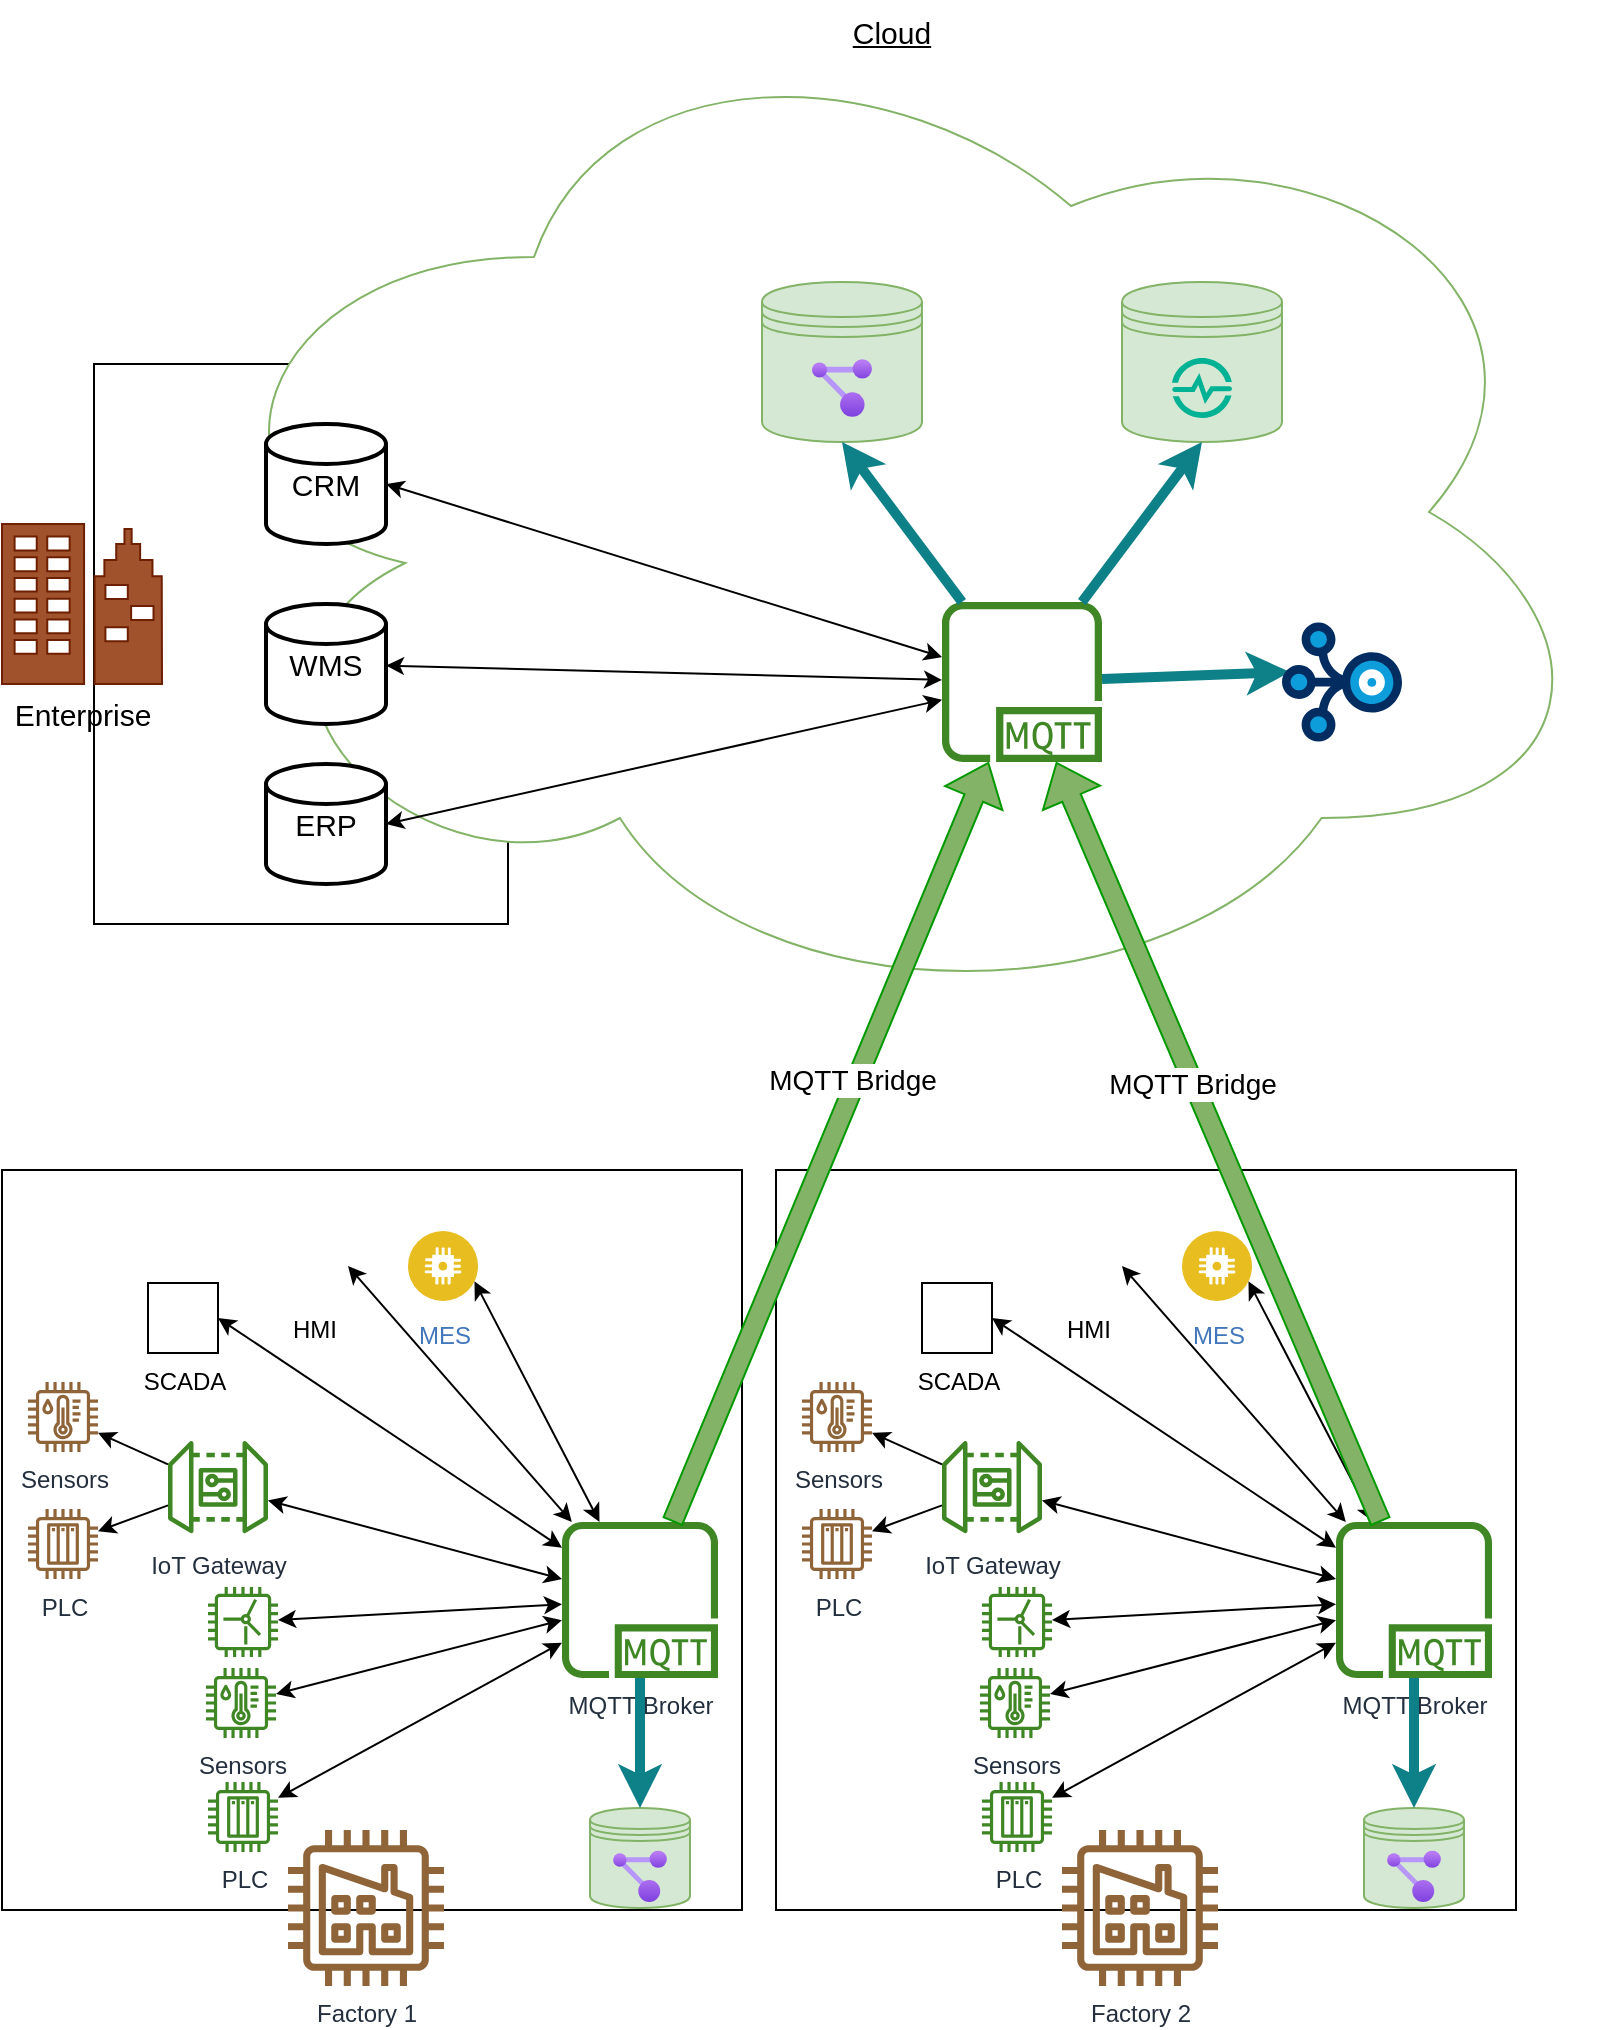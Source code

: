 <mxfile version="22.0.3" type="github">
  <diagram id="6-IwvoIAi5CxREMIh-6Z" name="Page-1">
    <mxGraphModel dx="1026" dy="655" grid="1" gridSize="10" guides="1" tooltips="1" connect="1" arrows="1" fold="1" page="1" pageScale="1" pageWidth="827" pageHeight="1169" math="0" shadow="0">
      <root>
        <mxCell id="0" />
        <mxCell id="1" parent="0" />
        <mxCell id="7iNY9kYrvYGvYEZf-qSs-6" value="" style="whiteSpace=wrap;html=1;aspect=fixed;" parent="1" vertex="1">
          <mxGeometry x="17" y="674" width="370" height="370" as="geometry" />
        </mxCell>
        <mxCell id="7iNY9kYrvYGvYEZf-qSs-3" value="PLC" style="sketch=0;outlineConnect=0;fontColor=#232F3E;gradientColor=none;fillColor=#3F8624;strokeColor=none;dashed=0;verticalLabelPosition=bottom;verticalAlign=top;align=center;html=1;fontSize=12;fontStyle=0;aspect=fixed;pointerEvents=1;shape=mxgraph.aws4.iot_thing_plc;" parent="1" vertex="1">
          <mxGeometry x="120" y="980" width="35" height="35" as="geometry" />
        </mxCell>
        <mxCell id="7iNY9kYrvYGvYEZf-qSs-4" value="Sensors&lt;br&gt;" style="sketch=0;outlineConnect=0;fontColor=#232F3E;gradientColor=none;fillColor=#3F8624;strokeColor=none;dashed=0;verticalLabelPosition=bottom;verticalAlign=top;align=center;html=1;fontSize=12;fontStyle=0;aspect=fixed;pointerEvents=1;shape=mxgraph.aws4.iot_thing_temperature_humidity_sensor;" parent="1" vertex="1">
          <mxGeometry x="119" y="923" width="35" height="35" as="geometry" />
        </mxCell>
        <mxCell id="7iNY9kYrvYGvYEZf-qSs-5" value="Factory 1" style="sketch=0;outlineConnect=0;fontColor=#232F3E;gradientColor=none;fillColor=#8F6439;strokeColor=none;dashed=0;verticalLabelPosition=bottom;verticalAlign=top;align=center;html=1;fontSize=12;fontStyle=0;aspect=fixed;pointerEvents=1;shape=mxgraph.aws4.factory;" parent="1" vertex="1">
          <mxGeometry x="160" y="1004" width="78" height="78" as="geometry" />
        </mxCell>
        <mxCell id="7iNY9kYrvYGvYEZf-qSs-9" value="IoT Gateway" style="sketch=0;outlineConnect=0;fontColor=#232F3E;gradientColor=none;fillColor=#3F8624;strokeColor=none;dashed=0;verticalLabelPosition=bottom;verticalAlign=top;align=center;html=1;fontSize=12;fontStyle=0;aspect=fixed;pointerEvents=1;shape=mxgraph.aws4.iot_device_gateway;" parent="1" vertex="1">
          <mxGeometry x="100" y="807.5" width="50" height="50" as="geometry" />
        </mxCell>
        <mxCell id="7iNY9kYrvYGvYEZf-qSs-10" value="" style="sketch=0;outlineConnect=0;fontColor=#232F3E;gradientColor=none;fillColor=#3F8624;strokeColor=none;dashed=0;verticalLabelPosition=bottom;verticalAlign=top;align=center;html=1;fontSize=12;fontStyle=0;aspect=fixed;pointerEvents=1;shape=mxgraph.aws4.windfarm;" parent="1" vertex="1">
          <mxGeometry x="120" y="882.5" width="35" height="35" as="geometry" />
        </mxCell>
        <mxCell id="7iNY9kYrvYGvYEZf-qSs-11" value="PLC" style="sketch=0;outlineConnect=0;fontColor=#232F3E;gradientColor=none;fillColor=#8F6439;strokeColor=none;dashed=0;verticalLabelPosition=bottom;verticalAlign=top;align=center;html=1;fontSize=12;fontStyle=0;aspect=fixed;pointerEvents=1;shape=mxgraph.aws4.iot_thing_plc;" parent="1" vertex="1">
          <mxGeometry x="30" y="843.5" width="35" height="35" as="geometry" />
        </mxCell>
        <mxCell id="7iNY9kYrvYGvYEZf-qSs-12" value="Sensors&lt;br&gt;" style="sketch=0;outlineConnect=0;fontColor=#232F3E;gradientColor=none;fillColor=#8F6439;strokeColor=none;dashed=0;verticalLabelPosition=bottom;verticalAlign=top;align=center;html=1;fontSize=12;fontStyle=0;aspect=fixed;pointerEvents=1;shape=mxgraph.aws4.iot_thing_temperature_humidity_sensor;" parent="1" vertex="1">
          <mxGeometry x="30" y="780" width="35" height="35" as="geometry" />
        </mxCell>
        <mxCell id="7iNY9kYrvYGvYEZf-qSs-14" value="" style="endArrow=classic;startArrow=classic;html=1;rounded=0;" parent="1" source="7iNY9kYrvYGvYEZf-qSs-4" target="7iNY9kYrvYGvYEZf-qSs-1" edge="1">
          <mxGeometry width="50" height="50" relative="1" as="geometry">
            <mxPoint x="166" y="978" as="sourcePoint" />
            <mxPoint x="216" y="928" as="targetPoint" />
          </mxGeometry>
        </mxCell>
        <mxCell id="7iNY9kYrvYGvYEZf-qSs-15" value="" style="endArrow=classic;html=1;rounded=0;startArrow=classic;startFill=1;" parent="1" source="7iNY9kYrvYGvYEZf-qSs-1" target="7iNY9kYrvYGvYEZf-qSs-10" edge="1">
          <mxGeometry width="50" height="50" relative="1" as="geometry">
            <mxPoint x="366" y="940" as="sourcePoint" />
            <mxPoint x="416" y="890" as="targetPoint" />
          </mxGeometry>
        </mxCell>
        <mxCell id="7iNY9kYrvYGvYEZf-qSs-17" value="" style="endArrow=classic;html=1;rounded=0;" parent="1" source="7iNY9kYrvYGvYEZf-qSs-9" target="7iNY9kYrvYGvYEZf-qSs-11" edge="1">
          <mxGeometry width="50" height="50" relative="1" as="geometry">
            <mxPoint x="156" y="950" as="sourcePoint" />
            <mxPoint x="206" y="900" as="targetPoint" />
          </mxGeometry>
        </mxCell>
        <mxCell id="7iNY9kYrvYGvYEZf-qSs-18" value="" style="endArrow=classic;html=1;rounded=0;" parent="1" source="7iNY9kYrvYGvYEZf-qSs-9" target="7iNY9kYrvYGvYEZf-qSs-12" edge="1">
          <mxGeometry width="50" height="50" relative="1" as="geometry">
            <mxPoint x="170" y="791.084" as="sourcePoint" />
            <mxPoint x="81" y="812.741" as="targetPoint" />
          </mxGeometry>
        </mxCell>
        <mxCell id="7iNY9kYrvYGvYEZf-qSs-20" value="" style="endArrow=classic;html=1;rounded=0;startArrow=classic;startFill=1;" parent="1" source="7iNY9kYrvYGvYEZf-qSs-1" target="7iNY9kYrvYGvYEZf-qSs-9" edge="1">
          <mxGeometry width="50" height="50" relative="1" as="geometry">
            <mxPoint x="376" y="950" as="sourcePoint" />
            <mxPoint x="426" y="900" as="targetPoint" />
          </mxGeometry>
        </mxCell>
        <mxCell id="7iNY9kYrvYGvYEZf-qSs-21" value="" style="endArrow=classic;startArrow=classic;html=1;rounded=0;" parent="1" source="7iNY9kYrvYGvYEZf-qSs-3" target="7iNY9kYrvYGvYEZf-qSs-1" edge="1">
          <mxGeometry width="50" height="50" relative="1" as="geometry">
            <mxPoint x="81" y="953.863" as="sourcePoint" />
            <mxPoint x="306" y="907.105" as="targetPoint" />
          </mxGeometry>
        </mxCell>
        <mxCell id="7iNY9kYrvYGvYEZf-qSs-23" value="" style="group" parent="1" vertex="1" connectable="0">
          <mxGeometry x="297" y="850" width="78" height="193" as="geometry" />
        </mxCell>
        <mxCell id="7iNY9kYrvYGvYEZf-qSs-1" value="MQTT Broker" style="sketch=0;outlineConnect=0;fontColor=#232F3E;gradientColor=none;fillColor=#3F8624;strokeColor=none;dashed=0;verticalLabelPosition=bottom;verticalAlign=top;align=center;html=1;fontSize=12;fontStyle=0;aspect=fixed;pointerEvents=1;shape=mxgraph.aws4.mqtt_protocol;" parent="7iNY9kYrvYGvYEZf-qSs-23" vertex="1">
          <mxGeometry width="78" height="78" as="geometry" />
        </mxCell>
        <mxCell id="7iNY9kYrvYGvYEZf-qSs-8" value="" style="shape=datastore;whiteSpace=wrap;html=1;fillColor=#d5e8d4;strokeColor=#82b366;" parent="7iNY9kYrvYGvYEZf-qSs-23" vertex="1">
          <mxGeometry x="14" y="143" width="50" height="50" as="geometry" />
        </mxCell>
        <mxCell id="7iNY9kYrvYGvYEZf-qSs-7" value="" style="aspect=fixed;html=1;points=[];align=center;image;fontSize=12;image=img/lib/azure2/management_governance/Resource_Graph_Explorer.svg;imageBackground=none;" parent="7iNY9kYrvYGvYEZf-qSs-23" vertex="1">
          <mxGeometry x="25.5" y="164.21" width="27" height="25.79" as="geometry" />
        </mxCell>
        <mxCell id="7iNY9kYrvYGvYEZf-qSs-22" value="" style="endArrow=classic;html=1;rounded=0;entryX=0.5;entryY=0;entryDx=0;entryDy=0;fillColor=#b0e3e6;strokeColor=#0e8088;strokeWidth=5;" parent="7iNY9kYrvYGvYEZf-qSs-23" source="7iNY9kYrvYGvYEZf-qSs-1" target="7iNY9kYrvYGvYEZf-qSs-8" edge="1">
          <mxGeometry width="50" height="50" relative="1" as="geometry">
            <mxPoint x="270" y="470" as="sourcePoint" />
            <mxPoint x="320" y="420" as="targetPoint" />
          </mxGeometry>
        </mxCell>
        <mxCell id="7iNY9kYrvYGvYEZf-qSs-67" value="MES" style="aspect=fixed;perimeter=ellipsePerimeter;html=1;align=center;shadow=0;dashed=0;fontColor=#4277BB;labelBackgroundColor=#ffffff;fontSize=12;spacingTop=3;image;image=img/lib/ibm/applications/iot_application.svg;fillColor=#8F6439;" parent="1" vertex="1">
          <mxGeometry x="220" y="704.5" width="35" height="35" as="geometry" />
        </mxCell>
        <mxCell id="7iNY9kYrvYGvYEZf-qSs-68" value="HMI" style="shape=image;html=1;verticalAlign=top;verticalLabelPosition=bottom;labelBackgroundColor=#ffffff;imageAspect=0;aspect=fixed;image=https://cdn0.iconfinder.com/data/icons/apple-apps/100/Apple_Stock-128.png;fillColor=#8F6439;" parent="1" vertex="1">
          <mxGeometry x="155" y="704.5" width="35" height="35" as="geometry" />
        </mxCell>
        <mxCell id="7iNY9kYrvYGvYEZf-qSs-69" value="" style="endArrow=classic;html=1;rounded=0;startArrow=classic;startFill=1;entryX=1;entryY=0.5;entryDx=0;entryDy=0;" parent="1" source="7iNY9kYrvYGvYEZf-qSs-1" target="7iNY9kYrvYGvYEZf-qSs-68" edge="1">
          <mxGeometry width="50" height="50" relative="1" as="geometry">
            <mxPoint x="307" y="869.556" as="sourcePoint" />
            <mxPoint x="220" y="803.874" as="targetPoint" />
          </mxGeometry>
        </mxCell>
        <mxCell id="7iNY9kYrvYGvYEZf-qSs-70" value="" style="endArrow=classic;html=1;rounded=0;startArrow=classic;startFill=1;entryX=1;entryY=0.75;entryDx=0;entryDy=0;" parent="1" source="7iNY9kYrvYGvYEZf-qSs-1" target="7iNY9kYrvYGvYEZf-qSs-67" edge="1">
          <mxGeometry width="50" height="50" relative="1" as="geometry">
            <mxPoint x="330.285" y="860" as="sourcePoint" />
            <mxPoint x="284.551" y="746.5" as="targetPoint" />
          </mxGeometry>
        </mxCell>
        <mxCell id="7iNY9kYrvYGvYEZf-qSs-75" value="SCADA" style="shape=image;html=1;verticalAlign=top;verticalLabelPosition=bottom;labelBackgroundColor=#ffffff;imageAspect=0;aspect=fixed;image=https://cdn4.iconfinder.com/data/icons/essential-part-5/32/491-Control-128.png;fillColor=#8F6439;imageBackground=default;imageBorder=default;" parent="1" vertex="1">
          <mxGeometry x="90" y="730.5" width="35" height="35" as="geometry" />
        </mxCell>
        <mxCell id="7iNY9kYrvYGvYEZf-qSs-77" value="" style="endArrow=classic;html=1;rounded=0;startArrow=classic;startFill=1;entryX=1;entryY=0.5;entryDx=0;entryDy=0;" parent="1" source="7iNY9kYrvYGvYEZf-qSs-1" target="7iNY9kYrvYGvYEZf-qSs-75" edge="1">
          <mxGeometry width="50" height="50" relative="1" as="geometry">
            <mxPoint x="312.799" y="860" as="sourcePoint" />
            <mxPoint x="200" y="727.5" as="targetPoint" />
          </mxGeometry>
        </mxCell>
        <mxCell id="7iNY9kYrvYGvYEZf-qSs-79" value="" style="whiteSpace=wrap;html=1;aspect=fixed;" parent="1" vertex="1">
          <mxGeometry x="404" y="674" width="370" height="370" as="geometry" />
        </mxCell>
        <mxCell id="7iNY9kYrvYGvYEZf-qSs-80" value="PLC" style="sketch=0;outlineConnect=0;fontColor=#232F3E;gradientColor=none;fillColor=#3F8624;strokeColor=none;dashed=0;verticalLabelPosition=bottom;verticalAlign=top;align=center;html=1;fontSize=12;fontStyle=0;aspect=fixed;pointerEvents=1;shape=mxgraph.aws4.iot_thing_plc;" parent="1" vertex="1">
          <mxGeometry x="507" y="980" width="35" height="35" as="geometry" />
        </mxCell>
        <mxCell id="7iNY9kYrvYGvYEZf-qSs-81" value="Sensors&lt;br&gt;" style="sketch=0;outlineConnect=0;fontColor=#232F3E;gradientColor=none;fillColor=#3F8624;strokeColor=none;dashed=0;verticalLabelPosition=bottom;verticalAlign=top;align=center;html=1;fontSize=12;fontStyle=0;aspect=fixed;pointerEvents=1;shape=mxgraph.aws4.iot_thing_temperature_humidity_sensor;" parent="1" vertex="1">
          <mxGeometry x="506" y="923" width="35" height="35" as="geometry" />
        </mxCell>
        <mxCell id="7iNY9kYrvYGvYEZf-qSs-82" value="Factory 2" style="sketch=0;outlineConnect=0;fontColor=#232F3E;gradientColor=none;fillColor=#8F6439;strokeColor=none;dashed=0;verticalLabelPosition=bottom;verticalAlign=top;align=center;html=1;fontSize=12;fontStyle=0;aspect=fixed;pointerEvents=1;shape=mxgraph.aws4.factory;" parent="1" vertex="1">
          <mxGeometry x="547" y="1004" width="78" height="78" as="geometry" />
        </mxCell>
        <mxCell id="7iNY9kYrvYGvYEZf-qSs-83" value="IoT Gateway" style="sketch=0;outlineConnect=0;fontColor=#232F3E;gradientColor=none;fillColor=#3F8624;strokeColor=none;dashed=0;verticalLabelPosition=bottom;verticalAlign=top;align=center;html=1;fontSize=12;fontStyle=0;aspect=fixed;pointerEvents=1;shape=mxgraph.aws4.iot_device_gateway;" parent="1" vertex="1">
          <mxGeometry x="487" y="807.5" width="50" height="50" as="geometry" />
        </mxCell>
        <mxCell id="7iNY9kYrvYGvYEZf-qSs-84" value="" style="sketch=0;outlineConnect=0;fontColor=#232F3E;gradientColor=none;fillColor=#3F8624;strokeColor=none;dashed=0;verticalLabelPosition=bottom;verticalAlign=top;align=center;html=1;fontSize=12;fontStyle=0;aspect=fixed;pointerEvents=1;shape=mxgraph.aws4.windfarm;" parent="1" vertex="1">
          <mxGeometry x="507" y="882.5" width="35" height="35" as="geometry" />
        </mxCell>
        <mxCell id="7iNY9kYrvYGvYEZf-qSs-85" value="PLC" style="sketch=0;outlineConnect=0;fontColor=#232F3E;gradientColor=none;fillColor=#8F6439;strokeColor=none;dashed=0;verticalLabelPosition=bottom;verticalAlign=top;align=center;html=1;fontSize=12;fontStyle=0;aspect=fixed;pointerEvents=1;shape=mxgraph.aws4.iot_thing_plc;" parent="1" vertex="1">
          <mxGeometry x="417" y="843.5" width="35" height="35" as="geometry" />
        </mxCell>
        <mxCell id="7iNY9kYrvYGvYEZf-qSs-86" value="Sensors&lt;br&gt;" style="sketch=0;outlineConnect=0;fontColor=#232F3E;gradientColor=none;fillColor=#8F6439;strokeColor=none;dashed=0;verticalLabelPosition=bottom;verticalAlign=top;align=center;html=1;fontSize=12;fontStyle=0;aspect=fixed;pointerEvents=1;shape=mxgraph.aws4.iot_thing_temperature_humidity_sensor;" parent="1" vertex="1">
          <mxGeometry x="417" y="780" width="35" height="35" as="geometry" />
        </mxCell>
        <mxCell id="7iNY9kYrvYGvYEZf-qSs-87" value="" style="endArrow=classic;startArrow=classic;html=1;rounded=0;" parent="1" source="7iNY9kYrvYGvYEZf-qSs-81" target="7iNY9kYrvYGvYEZf-qSs-94" edge="1">
          <mxGeometry width="50" height="50" relative="1" as="geometry">
            <mxPoint x="553" y="978" as="sourcePoint" />
            <mxPoint x="603" y="928" as="targetPoint" />
          </mxGeometry>
        </mxCell>
        <mxCell id="7iNY9kYrvYGvYEZf-qSs-88" value="" style="endArrow=classic;html=1;rounded=0;startArrow=classic;startFill=1;" parent="1" source="7iNY9kYrvYGvYEZf-qSs-94" target="7iNY9kYrvYGvYEZf-qSs-84" edge="1">
          <mxGeometry width="50" height="50" relative="1" as="geometry">
            <mxPoint x="753" y="940" as="sourcePoint" />
            <mxPoint x="803" y="890" as="targetPoint" />
          </mxGeometry>
        </mxCell>
        <mxCell id="7iNY9kYrvYGvYEZf-qSs-89" value="" style="endArrow=classic;html=1;rounded=0;" parent="1" source="7iNY9kYrvYGvYEZf-qSs-83" target="7iNY9kYrvYGvYEZf-qSs-85" edge="1">
          <mxGeometry width="50" height="50" relative="1" as="geometry">
            <mxPoint x="543" y="950" as="sourcePoint" />
            <mxPoint x="593" y="900" as="targetPoint" />
          </mxGeometry>
        </mxCell>
        <mxCell id="7iNY9kYrvYGvYEZf-qSs-90" value="" style="endArrow=classic;html=1;rounded=0;" parent="1" source="7iNY9kYrvYGvYEZf-qSs-83" target="7iNY9kYrvYGvYEZf-qSs-86" edge="1">
          <mxGeometry width="50" height="50" relative="1" as="geometry">
            <mxPoint x="557" y="791.084" as="sourcePoint" />
            <mxPoint x="468" y="812.741" as="targetPoint" />
          </mxGeometry>
        </mxCell>
        <mxCell id="7iNY9kYrvYGvYEZf-qSs-91" value="" style="endArrow=classic;html=1;rounded=0;startArrow=classic;startFill=1;" parent="1" source="7iNY9kYrvYGvYEZf-qSs-94" target="7iNY9kYrvYGvYEZf-qSs-83" edge="1">
          <mxGeometry width="50" height="50" relative="1" as="geometry">
            <mxPoint x="763" y="950" as="sourcePoint" />
            <mxPoint x="813" y="900" as="targetPoint" />
          </mxGeometry>
        </mxCell>
        <mxCell id="7iNY9kYrvYGvYEZf-qSs-92" value="" style="endArrow=classic;startArrow=classic;html=1;rounded=0;" parent="1" source="7iNY9kYrvYGvYEZf-qSs-80" target="7iNY9kYrvYGvYEZf-qSs-94" edge="1">
          <mxGeometry width="50" height="50" relative="1" as="geometry">
            <mxPoint x="468" y="953.863" as="sourcePoint" />
            <mxPoint x="693" y="907.105" as="targetPoint" />
          </mxGeometry>
        </mxCell>
        <mxCell id="7iNY9kYrvYGvYEZf-qSs-93" value="" style="group" parent="1" vertex="1" connectable="0">
          <mxGeometry x="684" y="850" width="78" height="193" as="geometry" />
        </mxCell>
        <mxCell id="7iNY9kYrvYGvYEZf-qSs-94" value="MQTT Broker" style="sketch=0;outlineConnect=0;fontColor=#232F3E;gradientColor=none;fillColor=#3F8624;strokeColor=none;dashed=0;verticalLabelPosition=bottom;verticalAlign=top;align=center;html=1;fontSize=12;fontStyle=0;aspect=fixed;pointerEvents=1;shape=mxgraph.aws4.mqtt_protocol;" parent="7iNY9kYrvYGvYEZf-qSs-93" vertex="1">
          <mxGeometry width="78" height="78" as="geometry" />
        </mxCell>
        <mxCell id="7iNY9kYrvYGvYEZf-qSs-95" value="" style="shape=datastore;whiteSpace=wrap;html=1;fillColor=#d5e8d4;strokeColor=#82b366;" parent="7iNY9kYrvYGvYEZf-qSs-93" vertex="1">
          <mxGeometry x="14" y="143" width="50" height="50" as="geometry" />
        </mxCell>
        <mxCell id="7iNY9kYrvYGvYEZf-qSs-96" value="" style="aspect=fixed;html=1;points=[];align=center;image;fontSize=12;image=img/lib/azure2/management_governance/Resource_Graph_Explorer.svg;imageBackground=none;" parent="7iNY9kYrvYGvYEZf-qSs-93" vertex="1">
          <mxGeometry x="25.5" y="164.21" width="27" height="25.79" as="geometry" />
        </mxCell>
        <mxCell id="7iNY9kYrvYGvYEZf-qSs-97" value="" style="endArrow=classic;html=1;rounded=0;entryX=0.5;entryY=0;entryDx=0;entryDy=0;fillColor=#b0e3e6;strokeColor=#0e8088;strokeWidth=5;" parent="7iNY9kYrvYGvYEZf-qSs-93" source="7iNY9kYrvYGvYEZf-qSs-94" target="7iNY9kYrvYGvYEZf-qSs-95" edge="1">
          <mxGeometry width="50" height="50" relative="1" as="geometry">
            <mxPoint x="270" y="470" as="sourcePoint" />
            <mxPoint x="320" y="420" as="targetPoint" />
          </mxGeometry>
        </mxCell>
        <mxCell id="7iNY9kYrvYGvYEZf-qSs-98" value="MES" style="aspect=fixed;perimeter=ellipsePerimeter;html=1;align=center;shadow=0;dashed=0;fontColor=#4277BB;labelBackgroundColor=#ffffff;fontSize=12;spacingTop=3;image;image=img/lib/ibm/applications/iot_application.svg;fillColor=#8F6439;" parent="1" vertex="1">
          <mxGeometry x="607" y="704.5" width="35" height="35" as="geometry" />
        </mxCell>
        <mxCell id="7iNY9kYrvYGvYEZf-qSs-99" value="HMI" style="shape=image;html=1;verticalAlign=top;verticalLabelPosition=bottom;labelBackgroundColor=#ffffff;imageAspect=0;aspect=fixed;image=https://cdn0.iconfinder.com/data/icons/apple-apps/100/Apple_Stock-128.png;fillColor=#8F6439;" parent="1" vertex="1">
          <mxGeometry x="542" y="704.5" width="35" height="35" as="geometry" />
        </mxCell>
        <mxCell id="7iNY9kYrvYGvYEZf-qSs-100" value="" style="endArrow=classic;html=1;rounded=0;startArrow=classic;startFill=1;entryX=1;entryY=0.5;entryDx=0;entryDy=0;" parent="1" source="7iNY9kYrvYGvYEZf-qSs-94" target="7iNY9kYrvYGvYEZf-qSs-99" edge="1">
          <mxGeometry width="50" height="50" relative="1" as="geometry">
            <mxPoint x="694" y="869.556" as="sourcePoint" />
            <mxPoint x="607" y="803.874" as="targetPoint" />
          </mxGeometry>
        </mxCell>
        <mxCell id="7iNY9kYrvYGvYEZf-qSs-101" value="" style="endArrow=classic;html=1;rounded=0;startArrow=classic;startFill=1;entryX=1;entryY=0.75;entryDx=0;entryDy=0;" parent="1" source="7iNY9kYrvYGvYEZf-qSs-94" target="7iNY9kYrvYGvYEZf-qSs-98" edge="1">
          <mxGeometry width="50" height="50" relative="1" as="geometry">
            <mxPoint x="717.285" y="860" as="sourcePoint" />
            <mxPoint x="671.551" y="746.5" as="targetPoint" />
          </mxGeometry>
        </mxCell>
        <mxCell id="7iNY9kYrvYGvYEZf-qSs-102" value="SCADA" style="shape=image;html=1;verticalAlign=top;verticalLabelPosition=bottom;labelBackgroundColor=#ffffff;imageAspect=0;aspect=fixed;image=https://cdn4.iconfinder.com/data/icons/essential-part-5/32/491-Control-128.png;fillColor=#8F6439;imageBackground=default;imageBorder=default;" parent="1" vertex="1">
          <mxGeometry x="477" y="730.5" width="35" height="35" as="geometry" />
        </mxCell>
        <mxCell id="7iNY9kYrvYGvYEZf-qSs-103" value="" style="endArrow=classic;html=1;rounded=0;startArrow=classic;startFill=1;entryX=1;entryY=0.5;entryDx=0;entryDy=0;" parent="1" source="7iNY9kYrvYGvYEZf-qSs-94" target="7iNY9kYrvYGvYEZf-qSs-102" edge="1">
          <mxGeometry width="50" height="50" relative="1" as="geometry">
            <mxPoint x="699.799" y="860" as="sourcePoint" />
            <mxPoint x="587" y="727.5" as="targetPoint" />
          </mxGeometry>
        </mxCell>
        <mxCell id="NwEzKCAPOVp2HRH8iraB-2" value="" style="whiteSpace=wrap;html=1;" parent="1" vertex="1">
          <mxGeometry x="63" y="271" width="207" height="280" as="geometry" />
        </mxCell>
        <mxCell id="NwEzKCAPOVp2HRH8iraB-1" value="&lt;font color=&quot;#000000&quot; style=&quot;font-size: 15px&quot;&gt;Enterprise&lt;/font&gt;" style="verticalLabelPosition=bottom;html=1;verticalAlign=top;align=center;strokeColor=#6D1F00;fillColor=#a0522d;shape=mxgraph.azure.enterprise;pointerEvents=1;fontColor=#ffffff;" parent="1" vertex="1">
          <mxGeometry x="17" y="351" width="80" height="80" as="geometry" />
        </mxCell>
        <mxCell id="NwEzKCAPOVp2HRH8iraB-6" value="&lt;u&gt;&lt;font style=&quot;font-size: 15px&quot;&gt;Cloud&lt;/font&gt;&lt;/u&gt;" style="ellipse;shape=cloud;whiteSpace=wrap;html=1;fontSize=15;fontColor=#000000;strokeColor=#82B366;verticalAlign=top;" parent="1" vertex="1">
          <mxGeometry x="104" y="90" width="716" height="510" as="geometry" />
        </mxCell>
        <mxCell id="NwEzKCAPOVp2HRH8iraB-3" value="CRM" style="strokeWidth=2;html=1;shape=mxgraph.flowchart.database;whiteSpace=wrap;fontSize=15;fontColor=#000000;" parent="1" vertex="1">
          <mxGeometry x="149" y="301" width="60" height="60" as="geometry" />
        </mxCell>
        <mxCell id="NwEzKCAPOVp2HRH8iraB-4" value="WMS" style="strokeWidth=2;html=1;shape=mxgraph.flowchart.database;whiteSpace=wrap;fontSize=15;fontColor=#000000;" parent="1" vertex="1">
          <mxGeometry x="149" y="391" width="60" height="60" as="geometry" />
        </mxCell>
        <mxCell id="NwEzKCAPOVp2HRH8iraB-5" value="ERP" style="strokeWidth=2;html=1;shape=mxgraph.flowchart.database;whiteSpace=wrap;fontSize=15;fontColor=#000000;" parent="1" vertex="1">
          <mxGeometry x="149" y="471" width="60" height="60" as="geometry" />
        </mxCell>
        <mxCell id="7iNY9kYrvYGvYEZf-qSs-2" value="" style="sketch=0;outlineConnect=0;fontColor=#232F3E;gradientColor=none;fillColor=#3F8624;strokeColor=none;dashed=0;verticalLabelPosition=bottom;verticalAlign=top;align=center;html=1;fontSize=12;fontStyle=0;aspect=fixed;pointerEvents=1;shape=mxgraph.aws4.mqtt_protocol;" parent="1" vertex="1">
          <mxGeometry x="487" y="390" width="80" height="80" as="geometry" />
        </mxCell>
        <mxCell id="NwEzKCAPOVp2HRH8iraB-19" value="" style="group" parent="1" vertex="1" connectable="0">
          <mxGeometry x="397" y="230" width="80" height="80" as="geometry" />
        </mxCell>
        <mxCell id="NwEzKCAPOVp2HRH8iraB-27" value="" style="group" parent="NwEzKCAPOVp2HRH8iraB-19" vertex="1" connectable="0">
          <mxGeometry width="80" height="80" as="geometry" />
        </mxCell>
        <mxCell id="NwEzKCAPOVp2HRH8iraB-12" value="" style="shape=datastore;whiteSpace=wrap;html=1;fillColor=#d5e8d4;strokeColor=#82b366;" parent="NwEzKCAPOVp2HRH8iraB-27" vertex="1">
          <mxGeometry width="80" height="80" as="geometry" />
        </mxCell>
        <mxCell id="NwEzKCAPOVp2HRH8iraB-13" value="" style="html=1;points=[];align=center;image;fontSize=12;image=img/lib/azure2/management_governance/Resource_Graph_Explorer.svg;imageBackground=none;aspect=fixed;" parent="NwEzKCAPOVp2HRH8iraB-27" vertex="1">
          <mxGeometry x="25" y="38" width="30" height="30" as="geometry" />
        </mxCell>
        <mxCell id="NwEzKCAPOVp2HRH8iraB-20" value="" style="shape=flexArrow;endArrow=classic;html=1;rounded=0;fontSize=15;fontColor=#000000;fillColor=#82B366;strokeColor=#009900;" parent="1" source="7iNY9kYrvYGvYEZf-qSs-1" target="7iNY9kYrvYGvYEZf-qSs-2" edge="1">
          <mxGeometry width="50" height="50" relative="1" as="geometry">
            <mxPoint x="442" y="520" as="sourcePoint" />
            <mxPoint x="492" y="470" as="targetPoint" />
          </mxGeometry>
        </mxCell>
        <mxCell id="NwEzKCAPOVp2HRH8iraB-23" value="MQTT Bridge" style="edgeLabel;html=1;align=center;verticalAlign=middle;resizable=0;points=[];fontSize=14;fontColor=#000000;" parent="NwEzKCAPOVp2HRH8iraB-20" vertex="1" connectable="0">
          <mxGeometry x="0.161" y="2" relative="1" as="geometry">
            <mxPoint as="offset" />
          </mxGeometry>
        </mxCell>
        <mxCell id="NwEzKCAPOVp2HRH8iraB-21" value="" style="shape=flexArrow;endArrow=classic;html=1;rounded=0;fontSize=15;fontColor=#000000;fillColor=#82B366;strokeColor=#009900;" parent="1" source="7iNY9kYrvYGvYEZf-qSs-94" target="7iNY9kYrvYGvYEZf-qSs-2" edge="1">
          <mxGeometry width="50" height="50" relative="1" as="geometry">
            <mxPoint x="362.229" y="860" as="sourcePoint" />
            <mxPoint x="520.355" y="480" as="targetPoint" />
          </mxGeometry>
        </mxCell>
        <mxCell id="NwEzKCAPOVp2HRH8iraB-22" value="MQTT Bridge" style="edgeLabel;html=1;align=center;verticalAlign=middle;resizable=0;points=[];fontSize=14;fontColor=#000000;" parent="NwEzKCAPOVp2HRH8iraB-21" vertex="1" connectable="0">
          <mxGeometry x="0.158" y="1" relative="1" as="geometry">
            <mxPoint as="offset" />
          </mxGeometry>
        </mxCell>
        <mxCell id="NwEzKCAPOVp2HRH8iraB-24" value="" style="endArrow=classic;html=1;rounded=0;startArrow=classic;startFill=1;entryX=1;entryY=0.5;entryDx=0;entryDy=0;entryPerimeter=0;" parent="1" source="7iNY9kYrvYGvYEZf-qSs-2" target="NwEzKCAPOVp2HRH8iraB-5" edge="1">
          <mxGeometry width="50" height="50" relative="1" as="geometry">
            <mxPoint x="359.476" y="630.48" as="sourcePoint" />
            <mxPoint x="297.0" y="510.004" as="targetPoint" />
          </mxGeometry>
        </mxCell>
        <mxCell id="NwEzKCAPOVp2HRH8iraB-25" value="" style="endArrow=classic;html=1;rounded=0;startArrow=classic;startFill=1;" parent="1" source="7iNY9kYrvYGvYEZf-qSs-2" target="NwEzKCAPOVp2HRH8iraB-4" edge="1">
          <mxGeometry width="50" height="50" relative="1" as="geometry">
            <mxPoint x="497" y="441.258" as="sourcePoint" />
            <mxPoint x="219" y="450" as="targetPoint" />
          </mxGeometry>
        </mxCell>
        <mxCell id="NwEzKCAPOVp2HRH8iraB-26" value="" style="endArrow=classic;html=1;rounded=0;startArrow=classic;startFill=1;entryX=1;entryY=0.5;entryDx=0;entryDy=0;entryPerimeter=0;" parent="1" source="7iNY9kYrvYGvYEZf-qSs-2" target="NwEzKCAPOVp2HRH8iraB-3" edge="1">
          <mxGeometry width="50" height="50" relative="1" as="geometry">
            <mxPoint x="497" y="431.954" as="sourcePoint" />
            <mxPoint x="219" y="376.034" as="targetPoint" />
          </mxGeometry>
        </mxCell>
        <mxCell id="NwEzKCAPOVp2HRH8iraB-28" value="" style="group" parent="1" vertex="1" connectable="0">
          <mxGeometry x="577" y="230" width="80" height="80" as="geometry" />
        </mxCell>
        <mxCell id="NwEzKCAPOVp2HRH8iraB-15" value="" style="shape=datastore;whiteSpace=wrap;html=1;fillColor=#d5e8d4;strokeColor=#82b366;" parent="NwEzKCAPOVp2HRH8iraB-28" vertex="1">
          <mxGeometry width="80" height="80" as="geometry" />
        </mxCell>
        <mxCell id="NwEzKCAPOVp2HRH8iraB-7" value="" style="sketch=0;html=1;points=[];align=center;image;fontSize=12;image=img/lib/mscae/Time_Series_Insights_environments.svg;fontColor=#000000;strokeColor=#82B366;aspect=fixed;" parent="NwEzKCAPOVp2HRH8iraB-28" vertex="1">
          <mxGeometry x="25" y="38" width="30" height="30" as="geometry" />
        </mxCell>
        <mxCell id="NwEzKCAPOVp2HRH8iraB-30" value="" style="endArrow=classic;html=1;rounded=0;entryX=0.5;entryY=1;entryDx=0;entryDy=0;strokeWidth=5;fillColor=#b0e3e6;strokeColor=#0e8088;" parent="1" source="7iNY9kYrvYGvYEZf-qSs-2" target="NwEzKCAPOVp2HRH8iraB-15" edge="1">
          <mxGeometry width="50" height="50" relative="1" as="geometry">
            <mxPoint x="890.0" y="609" as="sourcePoint" />
            <mxPoint x="890.0" y="674" as="targetPoint" />
          </mxGeometry>
        </mxCell>
        <mxCell id="NwEzKCAPOVp2HRH8iraB-31" value="" style="endArrow=classic;html=1;rounded=0;entryX=0.5;entryY=1;entryDx=0;entryDy=0;strokeWidth=5;fillColor=#b0e3e6;strokeColor=#0e8088;" parent="1" source="7iNY9kYrvYGvYEZf-qSs-2" target="NwEzKCAPOVp2HRH8iraB-12" edge="1">
          <mxGeometry width="50" height="50" relative="1" as="geometry">
            <mxPoint x="567" y="400" as="sourcePoint" />
            <mxPoint x="627" y="320" as="targetPoint" />
          </mxGeometry>
        </mxCell>
        <mxCell id="blcN3HRuz_Ru6JohIKqS-2" value="" style="endArrow=classic;html=1;rounded=0;entryX=0.067;entryY=0.416;entryDx=0;entryDy=0;strokeWidth=5;fillColor=#b0e3e6;strokeColor=#0e8088;entryPerimeter=0;" edge="1" parent="1" source="7iNY9kYrvYGvYEZf-qSs-2" target="blcN3HRuz_Ru6JohIKqS-3">
          <mxGeometry width="50" height="50" relative="1" as="geometry">
            <mxPoint x="567" y="400" as="sourcePoint" />
            <mxPoint x="659" y="421" as="targetPoint" />
          </mxGeometry>
        </mxCell>
        <mxCell id="blcN3HRuz_Ru6JohIKqS-3" value="" style="verticalLabelPosition=bottom;aspect=fixed;html=1;shape=mxgraph.salesforce.stream;" vertex="1" parent="1">
          <mxGeometry x="657" y="400" width="60" height="60" as="geometry" />
        </mxCell>
      </root>
    </mxGraphModel>
  </diagram>
</mxfile>

